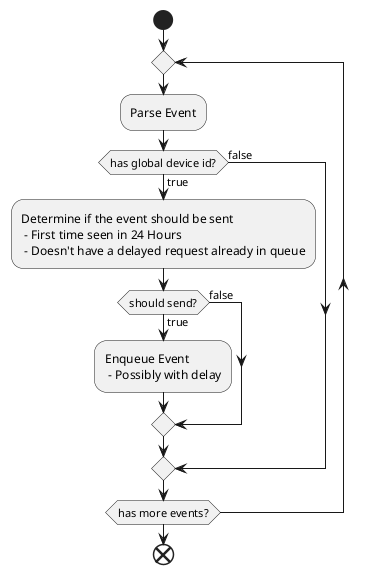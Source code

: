 @startuml PrivacyViewAcitivityFlow

start

repeat
    :Parse Event;
    if (has global device id?) then (true)
        :Determine if the event should be sent
         - First time seen in 24 Hours
         - Doesn't have a delayed request already in queue;
        if (should send?) then (true)
            :Enqueue Event
             - Possibly with delay;
        else (false)
        endif
    else (false)
    endif
repeat while (has more events?)

end

@enduml
